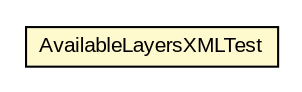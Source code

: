 #!/usr/local/bin/dot
#
# Class diagram 
# Generated by UMLGraph version R5_6-24-gf6e263 (http://www.umlgraph.org/)
#

digraph G {
	edge [fontname="arial",fontsize=10,labelfontname="arial",labelfontsize=10];
	node [fontname="arial",fontsize=10,shape=plaintext];
	nodesep=0.25;
	ranksep=0.5;
	// nl.mineleni.cbsviewer.util.AvailableLayersXMLTest
	c670 [label=<<table title="nl.mineleni.cbsviewer.util.AvailableLayersXMLTest" border="0" cellborder="1" cellspacing="0" cellpadding="2" port="p" bgcolor="lemonChiffon" href="./AvailableLayersXMLTest.html">
		<tr><td><table border="0" cellspacing="0" cellpadding="1">
<tr><td align="center" balign="center"> AvailableLayersXMLTest </td></tr>
		</table></td></tr>
		</table>>, URL="./AvailableLayersXMLTest.html", fontname="arial", fontcolor="black", fontsize=10.0];
}

